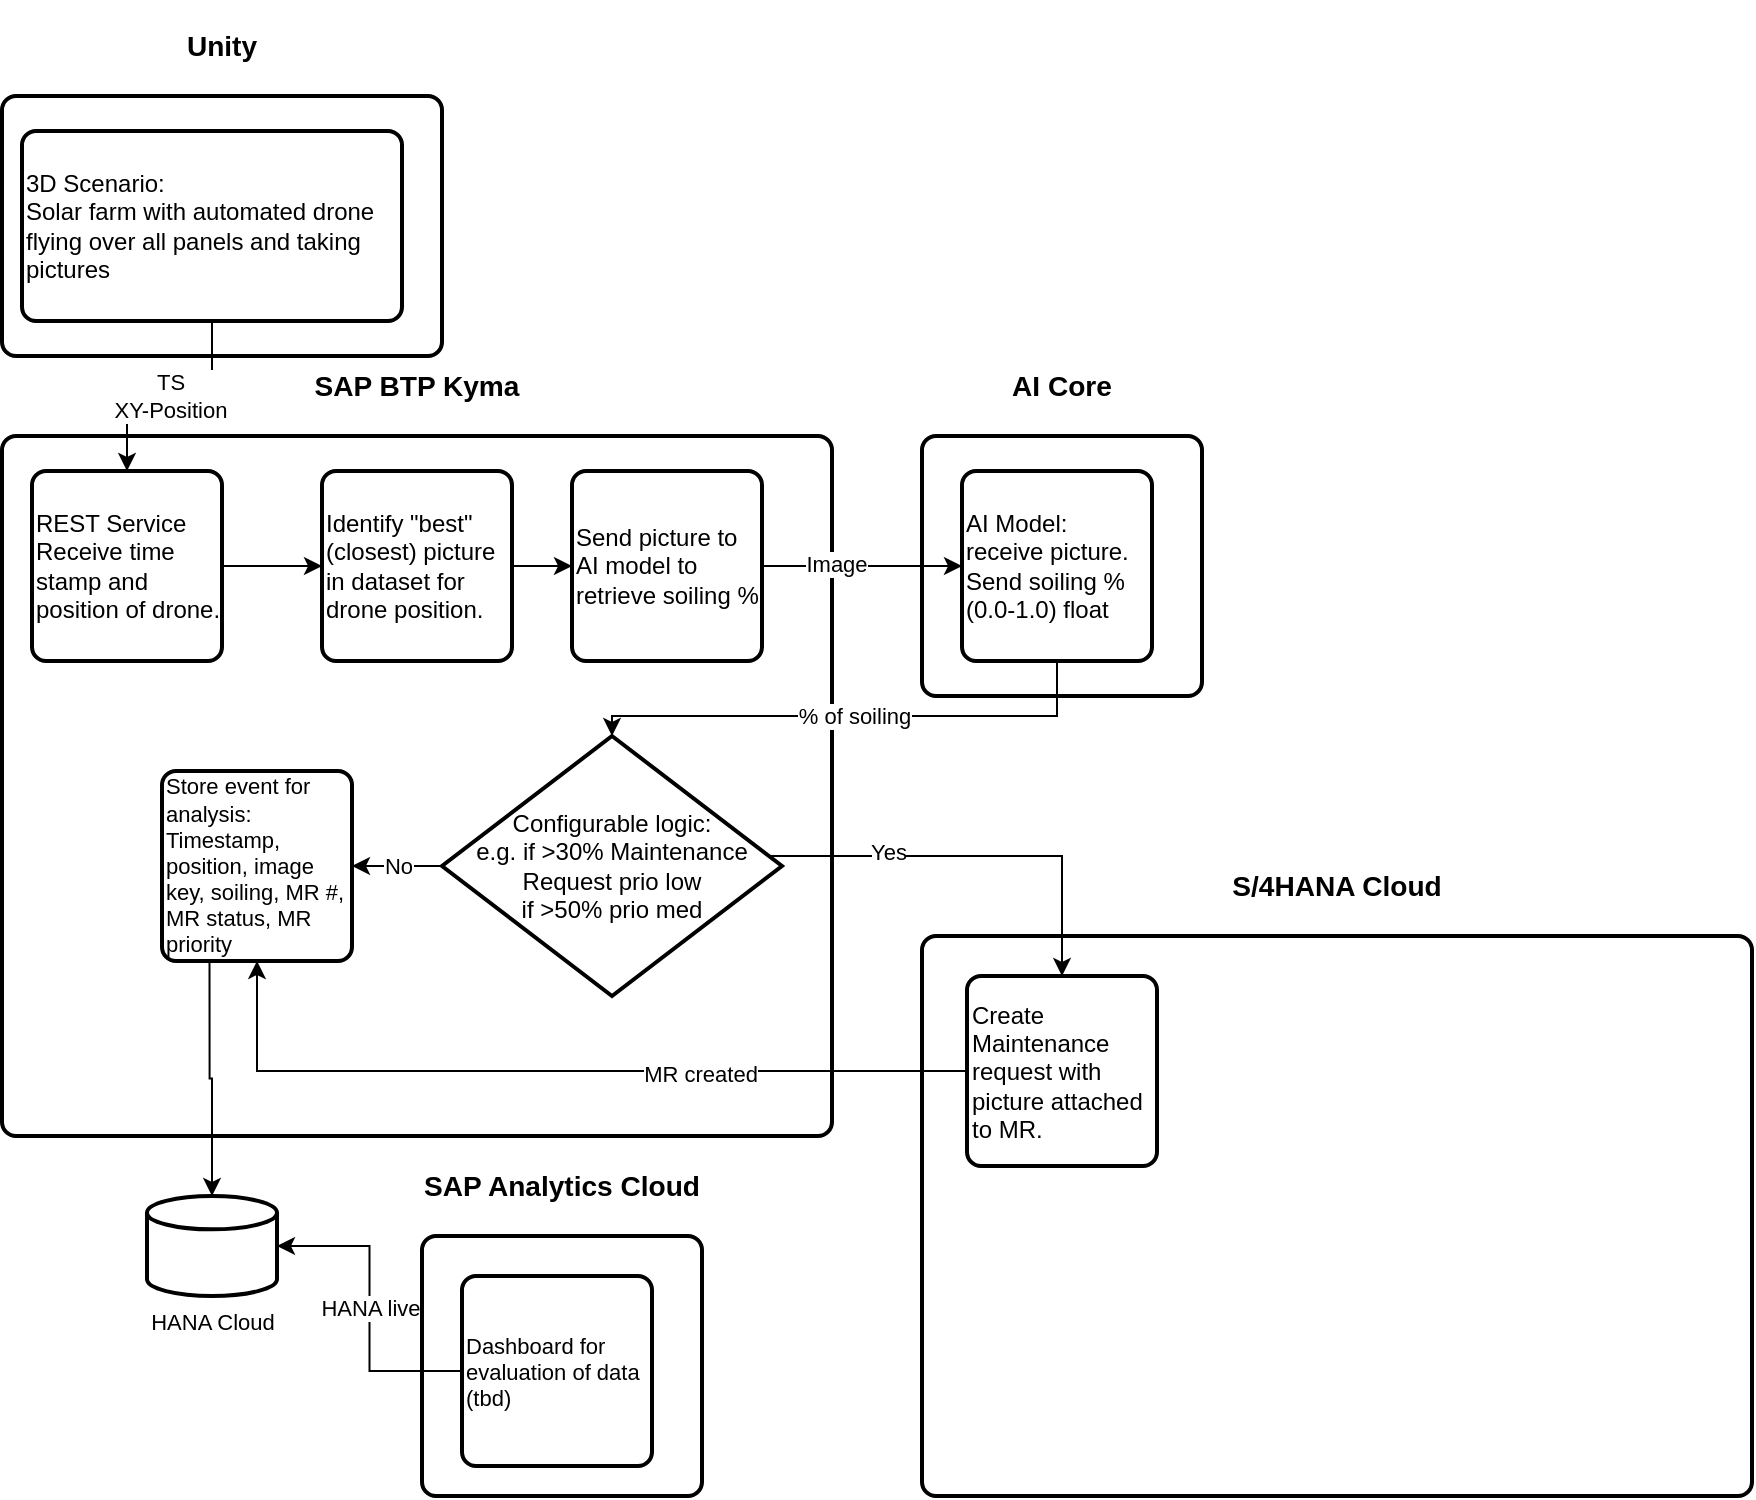 <mxfile version="20.5.3" type="github">
  <diagram id="E-e3KwMroLkpFgQxAOJb" name="Page-1">
    <mxGraphModel dx="1093" dy="567" grid="1" gridSize="10" guides="1" tooltips="1" connect="1" arrows="1" fold="1" page="1" pageScale="1" pageWidth="827" pageHeight="1169" math="0" shadow="0">
      <root>
        <mxCell id="0" />
        <mxCell id="1" parent="0" />
        <mxCell id="wNg4vTcNRbUfcR5iuGJv-2" value="&lt;h3&gt;Unity&lt;/h3&gt;" style="rounded=1;whiteSpace=wrap;html=1;absoluteArcSize=1;arcSize=14;strokeWidth=2;labelPosition=center;verticalLabelPosition=top;align=center;verticalAlign=bottom;" vertex="1" parent="1">
          <mxGeometry x="40" y="60" width="220" height="130" as="geometry" />
        </mxCell>
        <mxCell id="wNg4vTcNRbUfcR5iuGJv-3" value="3D Scenario:&lt;br&gt;&lt;div style=&quot;&quot;&gt;&lt;span style=&quot;background-color: initial;&quot;&gt;Solar farm with automated drone flying over all panels and taking pictures&lt;/span&gt;&lt;/div&gt;" style="rounded=1;whiteSpace=wrap;html=1;absoluteArcSize=1;arcSize=14;strokeWidth=2;align=left;" vertex="1" parent="1">
          <mxGeometry x="50" y="77.5" width="190" height="95" as="geometry" />
        </mxCell>
        <mxCell id="wNg4vTcNRbUfcR5iuGJv-6" value="&lt;h3&gt;SAP BTP Kyma&lt;/h3&gt;" style="rounded=1;whiteSpace=wrap;html=1;absoluteArcSize=1;arcSize=14;strokeWidth=2;labelPosition=center;verticalLabelPosition=top;align=center;verticalAlign=bottom;" vertex="1" parent="1">
          <mxGeometry x="40" y="230" width="415" height="350" as="geometry" />
        </mxCell>
        <mxCell id="wNg4vTcNRbUfcR5iuGJv-9" style="edgeStyle=orthogonalEdgeStyle;rounded=0;orthogonalLoop=1;jettySize=auto;html=1;" edge="1" parent="1" source="wNg4vTcNRbUfcR5iuGJv-4" target="wNg4vTcNRbUfcR5iuGJv-8">
          <mxGeometry relative="1" as="geometry" />
        </mxCell>
        <mxCell id="wNg4vTcNRbUfcR5iuGJv-4" value="REST Service&lt;br&gt;Receive time stamp and position of drone." style="rounded=1;whiteSpace=wrap;html=1;absoluteArcSize=1;arcSize=14;strokeWidth=2;align=left;" vertex="1" parent="1">
          <mxGeometry x="55" y="247.5" width="95" height="95" as="geometry" />
        </mxCell>
        <mxCell id="wNg4vTcNRbUfcR5iuGJv-7" value="TS&lt;br&gt;XY-Position" style="edgeStyle=orthogonalEdgeStyle;rounded=0;orthogonalLoop=1;jettySize=auto;html=1;entryX=0.5;entryY=0;entryDx=0;entryDy=0;" edge="1" parent="1" source="wNg4vTcNRbUfcR5iuGJv-3" target="wNg4vTcNRbUfcR5iuGJv-4">
          <mxGeometry relative="1" as="geometry" />
        </mxCell>
        <mxCell id="wNg4vTcNRbUfcR5iuGJv-13" style="edgeStyle=orthogonalEdgeStyle;rounded=0;orthogonalLoop=1;jettySize=auto;html=1;exitX=1;exitY=0.5;exitDx=0;exitDy=0;entryX=0;entryY=0.5;entryDx=0;entryDy=0;" edge="1" parent="1" source="wNg4vTcNRbUfcR5iuGJv-8" target="wNg4vTcNRbUfcR5iuGJv-11">
          <mxGeometry relative="1" as="geometry" />
        </mxCell>
        <mxCell id="wNg4vTcNRbUfcR5iuGJv-8" value="Identify &quot;best&quot; (closest) picture in dataset for drone position." style="rounded=1;whiteSpace=wrap;html=1;absoluteArcSize=1;arcSize=14;strokeWidth=2;align=left;" vertex="1" parent="1">
          <mxGeometry x="200" y="247.5" width="95" height="95" as="geometry" />
        </mxCell>
        <mxCell id="wNg4vTcNRbUfcR5iuGJv-11" value="Send picture to AI model to retrieve soiling %" style="rounded=1;whiteSpace=wrap;html=1;absoluteArcSize=1;arcSize=14;strokeWidth=2;align=left;" vertex="1" parent="1">
          <mxGeometry x="325" y="247.5" width="95" height="95" as="geometry" />
        </mxCell>
        <mxCell id="wNg4vTcNRbUfcR5iuGJv-14" value="&lt;h3&gt;AI Core&lt;/h3&gt;" style="rounded=1;whiteSpace=wrap;html=1;absoluteArcSize=1;arcSize=14;strokeWidth=2;labelPosition=center;verticalLabelPosition=top;align=center;verticalAlign=bottom;" vertex="1" parent="1">
          <mxGeometry x="500" y="230" width="140" height="130" as="geometry" />
        </mxCell>
        <mxCell id="wNg4vTcNRbUfcR5iuGJv-15" value="AI Model:&lt;br&gt;receive picture.&lt;br&gt;Send soiling %&lt;br&gt;(0.0-1.0) float" style="rounded=1;whiteSpace=wrap;html=1;absoluteArcSize=1;arcSize=14;strokeWidth=2;align=left;" vertex="1" parent="1">
          <mxGeometry x="520" y="247.5" width="95" height="95" as="geometry" />
        </mxCell>
        <mxCell id="wNg4vTcNRbUfcR5iuGJv-34" style="edgeStyle=orthogonalEdgeStyle;rounded=0;orthogonalLoop=1;jettySize=auto;html=1;exitX=0.25;exitY=1;exitDx=0;exitDy=0;entryX=0.5;entryY=0;entryDx=0;entryDy=0;entryPerimeter=0;fontSize=11;" edge="1" parent="1" source="wNg4vTcNRbUfcR5iuGJv-19" target="wNg4vTcNRbUfcR5iuGJv-33">
          <mxGeometry relative="1" as="geometry" />
        </mxCell>
        <mxCell id="wNg4vTcNRbUfcR5iuGJv-19" value="Store event for analysis: Timestamp, position, image key, soiling, MR #, MR status, MR priority" style="rounded=1;whiteSpace=wrap;html=1;absoluteArcSize=1;arcSize=14;strokeWidth=2;align=left;fontSize=11;" vertex="1" parent="1">
          <mxGeometry x="120" y="397.5" width="95" height="95" as="geometry" />
        </mxCell>
        <mxCell id="wNg4vTcNRbUfcR5iuGJv-20" value="&lt;h3&gt;S/4HANA Cloud&lt;/h3&gt;" style="rounded=1;whiteSpace=wrap;html=1;absoluteArcSize=1;arcSize=14;strokeWidth=2;labelPosition=center;verticalLabelPosition=top;align=center;verticalAlign=bottom;" vertex="1" parent="1">
          <mxGeometry x="500" y="480" width="415" height="280" as="geometry" />
        </mxCell>
        <mxCell id="wNg4vTcNRbUfcR5iuGJv-29" style="edgeStyle=orthogonalEdgeStyle;rounded=0;orthogonalLoop=1;jettySize=auto;html=1;entryX=0.5;entryY=1;entryDx=0;entryDy=0;fontSize=11;" edge="1" parent="1" source="wNg4vTcNRbUfcR5iuGJv-21" target="wNg4vTcNRbUfcR5iuGJv-19">
          <mxGeometry relative="1" as="geometry" />
        </mxCell>
        <mxCell id="wNg4vTcNRbUfcR5iuGJv-30" value="MR created" style="edgeLabel;html=1;align=center;verticalAlign=middle;resizable=0;points=[];fontSize=11;" vertex="1" connectable="0" parent="wNg4vTcNRbUfcR5iuGJv-29">
          <mxGeometry x="-0.349" y="1" relative="1" as="geometry">
            <mxPoint as="offset" />
          </mxGeometry>
        </mxCell>
        <mxCell id="wNg4vTcNRbUfcR5iuGJv-21" value="Create Maintenance request with picture attached to MR." style="rounded=1;whiteSpace=wrap;html=1;absoluteArcSize=1;arcSize=14;strokeWidth=2;align=left;" vertex="1" parent="1">
          <mxGeometry x="522.5" y="500" width="95" height="95" as="geometry" />
        </mxCell>
        <mxCell id="wNg4vTcNRbUfcR5iuGJv-22" style="edgeStyle=orthogonalEdgeStyle;rounded=0;orthogonalLoop=1;jettySize=auto;html=1;entryX=0.5;entryY=0;entryDx=0;entryDy=0;exitX=0.94;exitY=0.481;exitDx=0;exitDy=0;exitPerimeter=0;" edge="1" parent="1" source="wNg4vTcNRbUfcR5iuGJv-24" target="wNg4vTcNRbUfcR5iuGJv-21">
          <mxGeometry relative="1" as="geometry">
            <mxPoint x="420" y="440.067" as="sourcePoint" />
            <mxPoint x="610" y="440" as="targetPoint" />
            <Array as="points">
              <mxPoint x="420" y="440" />
              <mxPoint x="570" y="440" />
            </Array>
          </mxGeometry>
        </mxCell>
        <mxCell id="wNg4vTcNRbUfcR5iuGJv-25" value="Yes" style="edgeLabel;html=1;align=center;verticalAlign=middle;resizable=0;points=[];" vertex="1" connectable="0" parent="wNg4vTcNRbUfcR5iuGJv-22">
          <mxGeometry x="-0.39" y="2" relative="1" as="geometry">
            <mxPoint as="offset" />
          </mxGeometry>
        </mxCell>
        <mxCell id="wNg4vTcNRbUfcR5iuGJv-28" value="No" style="edgeStyle=orthogonalEdgeStyle;rounded=0;orthogonalLoop=1;jettySize=auto;html=1;exitX=0;exitY=0.5;exitDx=0;exitDy=0;exitPerimeter=0;entryX=1;entryY=0.5;entryDx=0;entryDy=0;" edge="1" parent="1" source="wNg4vTcNRbUfcR5iuGJv-24" target="wNg4vTcNRbUfcR5iuGJv-19">
          <mxGeometry relative="1" as="geometry" />
        </mxCell>
        <mxCell id="wNg4vTcNRbUfcR5iuGJv-24" value="&lt;span style=&quot;text-align: left;&quot;&gt;Configurable logic:&lt;/span&gt;&lt;br style=&quot;text-align: left;&quot;&gt;&lt;span style=&quot;text-align: left;&quot;&gt;e.g. if &amp;gt;30% Maintenance Request prio low&lt;/span&gt;&lt;br style=&quot;text-align: left;&quot;&gt;&lt;span style=&quot;text-align: left;&quot;&gt;if &amp;gt;50% prio med&lt;/span&gt;" style="strokeWidth=2;html=1;shape=mxgraph.flowchart.decision;whiteSpace=wrap;" vertex="1" parent="1">
          <mxGeometry x="260" y="380" width="170" height="130" as="geometry" />
        </mxCell>
        <mxCell id="wNg4vTcNRbUfcR5iuGJv-23" style="edgeStyle=orthogonalEdgeStyle;rounded=0;orthogonalLoop=1;jettySize=auto;html=1;entryX=0.5;entryY=0;entryDx=0;entryDy=0;exitX=0.5;exitY=1;exitDx=0;exitDy=0;entryPerimeter=0;" edge="1" parent="1" source="wNg4vTcNRbUfcR5iuGJv-15" target="wNg4vTcNRbUfcR5iuGJv-24">
          <mxGeometry relative="1" as="geometry">
            <mxPoint x="420" y="417.5" as="targetPoint" />
            <Array as="points">
              <mxPoint x="568" y="370" />
              <mxPoint x="345" y="370" />
            </Array>
          </mxGeometry>
        </mxCell>
        <mxCell id="wNg4vTcNRbUfcR5iuGJv-31" value="% of soiling" style="edgeLabel;html=1;align=center;verticalAlign=middle;resizable=0;points=[];fontSize=11;" vertex="1" connectable="0" parent="wNg4vTcNRbUfcR5iuGJv-23">
          <mxGeometry x="-0.007" relative="1" as="geometry">
            <mxPoint as="offset" />
          </mxGeometry>
        </mxCell>
        <mxCell id="wNg4vTcNRbUfcR5iuGJv-16" style="edgeStyle=orthogonalEdgeStyle;rounded=0;orthogonalLoop=1;jettySize=auto;html=1;entryX=0;entryY=0.5;entryDx=0;entryDy=0;" edge="1" parent="1" source="wNg4vTcNRbUfcR5iuGJv-11" target="wNg4vTcNRbUfcR5iuGJv-15">
          <mxGeometry relative="1" as="geometry" />
        </mxCell>
        <mxCell id="wNg4vTcNRbUfcR5iuGJv-32" value="Image" style="edgeLabel;html=1;align=center;verticalAlign=middle;resizable=0;points=[];fontSize=11;" vertex="1" connectable="0" parent="wNg4vTcNRbUfcR5iuGJv-16">
          <mxGeometry x="-0.258" y="1" relative="1" as="geometry">
            <mxPoint as="offset" />
          </mxGeometry>
        </mxCell>
        <mxCell id="wNg4vTcNRbUfcR5iuGJv-33" value="HANA Cloud" style="strokeWidth=2;html=1;shape=mxgraph.flowchart.database;whiteSpace=wrap;fontSize=11;labelPosition=center;verticalLabelPosition=bottom;align=center;verticalAlign=top;" vertex="1" parent="1">
          <mxGeometry x="112.5" y="610" width="65" height="50" as="geometry" />
        </mxCell>
        <mxCell id="wNg4vTcNRbUfcR5iuGJv-35" value="&lt;h3&gt;SAP Analytics Cloud&lt;/h3&gt;" style="rounded=1;whiteSpace=wrap;html=1;absoluteArcSize=1;arcSize=14;strokeWidth=2;labelPosition=center;verticalLabelPosition=top;align=center;verticalAlign=bottom;" vertex="1" parent="1">
          <mxGeometry x="250" y="630" width="140" height="130" as="geometry" />
        </mxCell>
        <mxCell id="wNg4vTcNRbUfcR5iuGJv-37" value="HANA live" style="edgeStyle=orthogonalEdgeStyle;rounded=0;orthogonalLoop=1;jettySize=auto;html=1;entryX=1;entryY=0.5;entryDx=0;entryDy=0;entryPerimeter=0;fontSize=11;" edge="1" parent="1" source="wNg4vTcNRbUfcR5iuGJv-36" target="wNg4vTcNRbUfcR5iuGJv-33">
          <mxGeometry relative="1" as="geometry" />
        </mxCell>
        <mxCell id="wNg4vTcNRbUfcR5iuGJv-36" value="Dashboard for evaluation of data (tbd)" style="rounded=1;whiteSpace=wrap;html=1;absoluteArcSize=1;arcSize=14;strokeWidth=2;align=left;fontSize=11;" vertex="1" parent="1">
          <mxGeometry x="270" y="650" width="95" height="95" as="geometry" />
        </mxCell>
      </root>
    </mxGraphModel>
  </diagram>
</mxfile>
